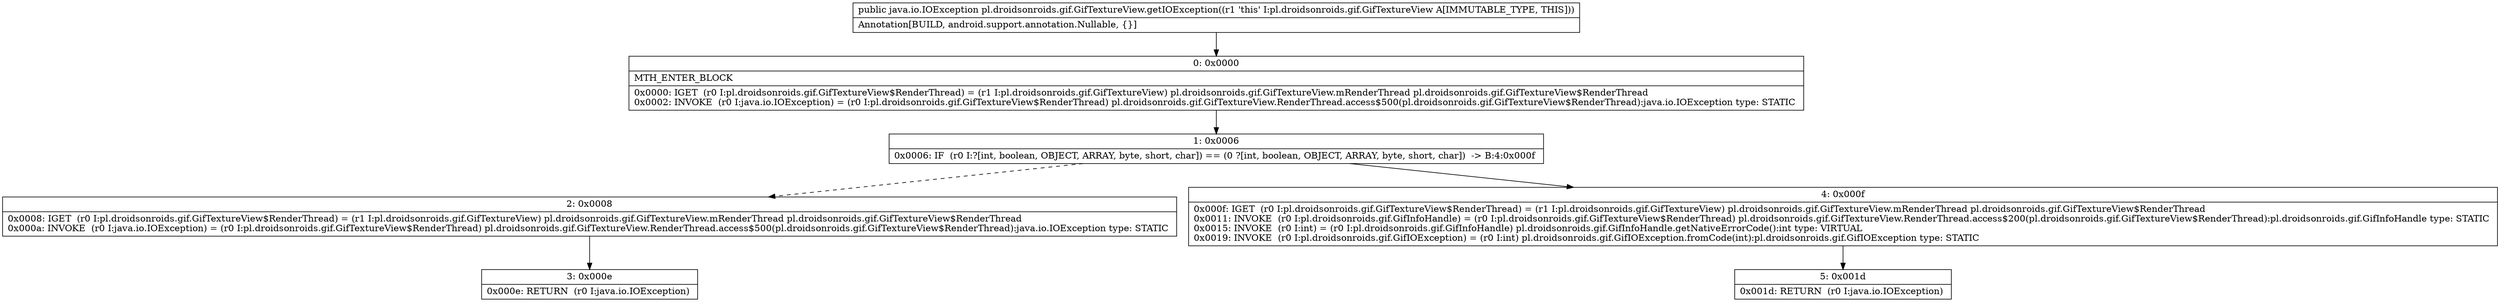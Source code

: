 digraph "CFG forpl.droidsonroids.gif.GifTextureView.getIOException()Ljava\/io\/IOException;" {
Node_0 [shape=record,label="{0\:\ 0x0000|MTH_ENTER_BLOCK\l|0x0000: IGET  (r0 I:pl.droidsonroids.gif.GifTextureView$RenderThread) = (r1 I:pl.droidsonroids.gif.GifTextureView) pl.droidsonroids.gif.GifTextureView.mRenderThread pl.droidsonroids.gif.GifTextureView$RenderThread \l0x0002: INVOKE  (r0 I:java.io.IOException) = (r0 I:pl.droidsonroids.gif.GifTextureView$RenderThread) pl.droidsonroids.gif.GifTextureView.RenderThread.access$500(pl.droidsonroids.gif.GifTextureView$RenderThread):java.io.IOException type: STATIC \l}"];
Node_1 [shape=record,label="{1\:\ 0x0006|0x0006: IF  (r0 I:?[int, boolean, OBJECT, ARRAY, byte, short, char]) == (0 ?[int, boolean, OBJECT, ARRAY, byte, short, char])  \-\> B:4:0x000f \l}"];
Node_2 [shape=record,label="{2\:\ 0x0008|0x0008: IGET  (r0 I:pl.droidsonroids.gif.GifTextureView$RenderThread) = (r1 I:pl.droidsonroids.gif.GifTextureView) pl.droidsonroids.gif.GifTextureView.mRenderThread pl.droidsonroids.gif.GifTextureView$RenderThread \l0x000a: INVOKE  (r0 I:java.io.IOException) = (r0 I:pl.droidsonroids.gif.GifTextureView$RenderThread) pl.droidsonroids.gif.GifTextureView.RenderThread.access$500(pl.droidsonroids.gif.GifTextureView$RenderThread):java.io.IOException type: STATIC \l}"];
Node_3 [shape=record,label="{3\:\ 0x000e|0x000e: RETURN  (r0 I:java.io.IOException) \l}"];
Node_4 [shape=record,label="{4\:\ 0x000f|0x000f: IGET  (r0 I:pl.droidsonroids.gif.GifTextureView$RenderThread) = (r1 I:pl.droidsonroids.gif.GifTextureView) pl.droidsonroids.gif.GifTextureView.mRenderThread pl.droidsonroids.gif.GifTextureView$RenderThread \l0x0011: INVOKE  (r0 I:pl.droidsonroids.gif.GifInfoHandle) = (r0 I:pl.droidsonroids.gif.GifTextureView$RenderThread) pl.droidsonroids.gif.GifTextureView.RenderThread.access$200(pl.droidsonroids.gif.GifTextureView$RenderThread):pl.droidsonroids.gif.GifInfoHandle type: STATIC \l0x0015: INVOKE  (r0 I:int) = (r0 I:pl.droidsonroids.gif.GifInfoHandle) pl.droidsonroids.gif.GifInfoHandle.getNativeErrorCode():int type: VIRTUAL \l0x0019: INVOKE  (r0 I:pl.droidsonroids.gif.GifIOException) = (r0 I:int) pl.droidsonroids.gif.GifIOException.fromCode(int):pl.droidsonroids.gif.GifIOException type: STATIC \l}"];
Node_5 [shape=record,label="{5\:\ 0x001d|0x001d: RETURN  (r0 I:java.io.IOException) \l}"];
MethodNode[shape=record,label="{public java.io.IOException pl.droidsonroids.gif.GifTextureView.getIOException((r1 'this' I:pl.droidsonroids.gif.GifTextureView A[IMMUTABLE_TYPE, THIS]))  | Annotation[BUILD, android.support.annotation.Nullable, \{\}]\l}"];
MethodNode -> Node_0;
Node_0 -> Node_1;
Node_1 -> Node_2[style=dashed];
Node_1 -> Node_4;
Node_2 -> Node_3;
Node_4 -> Node_5;
}

